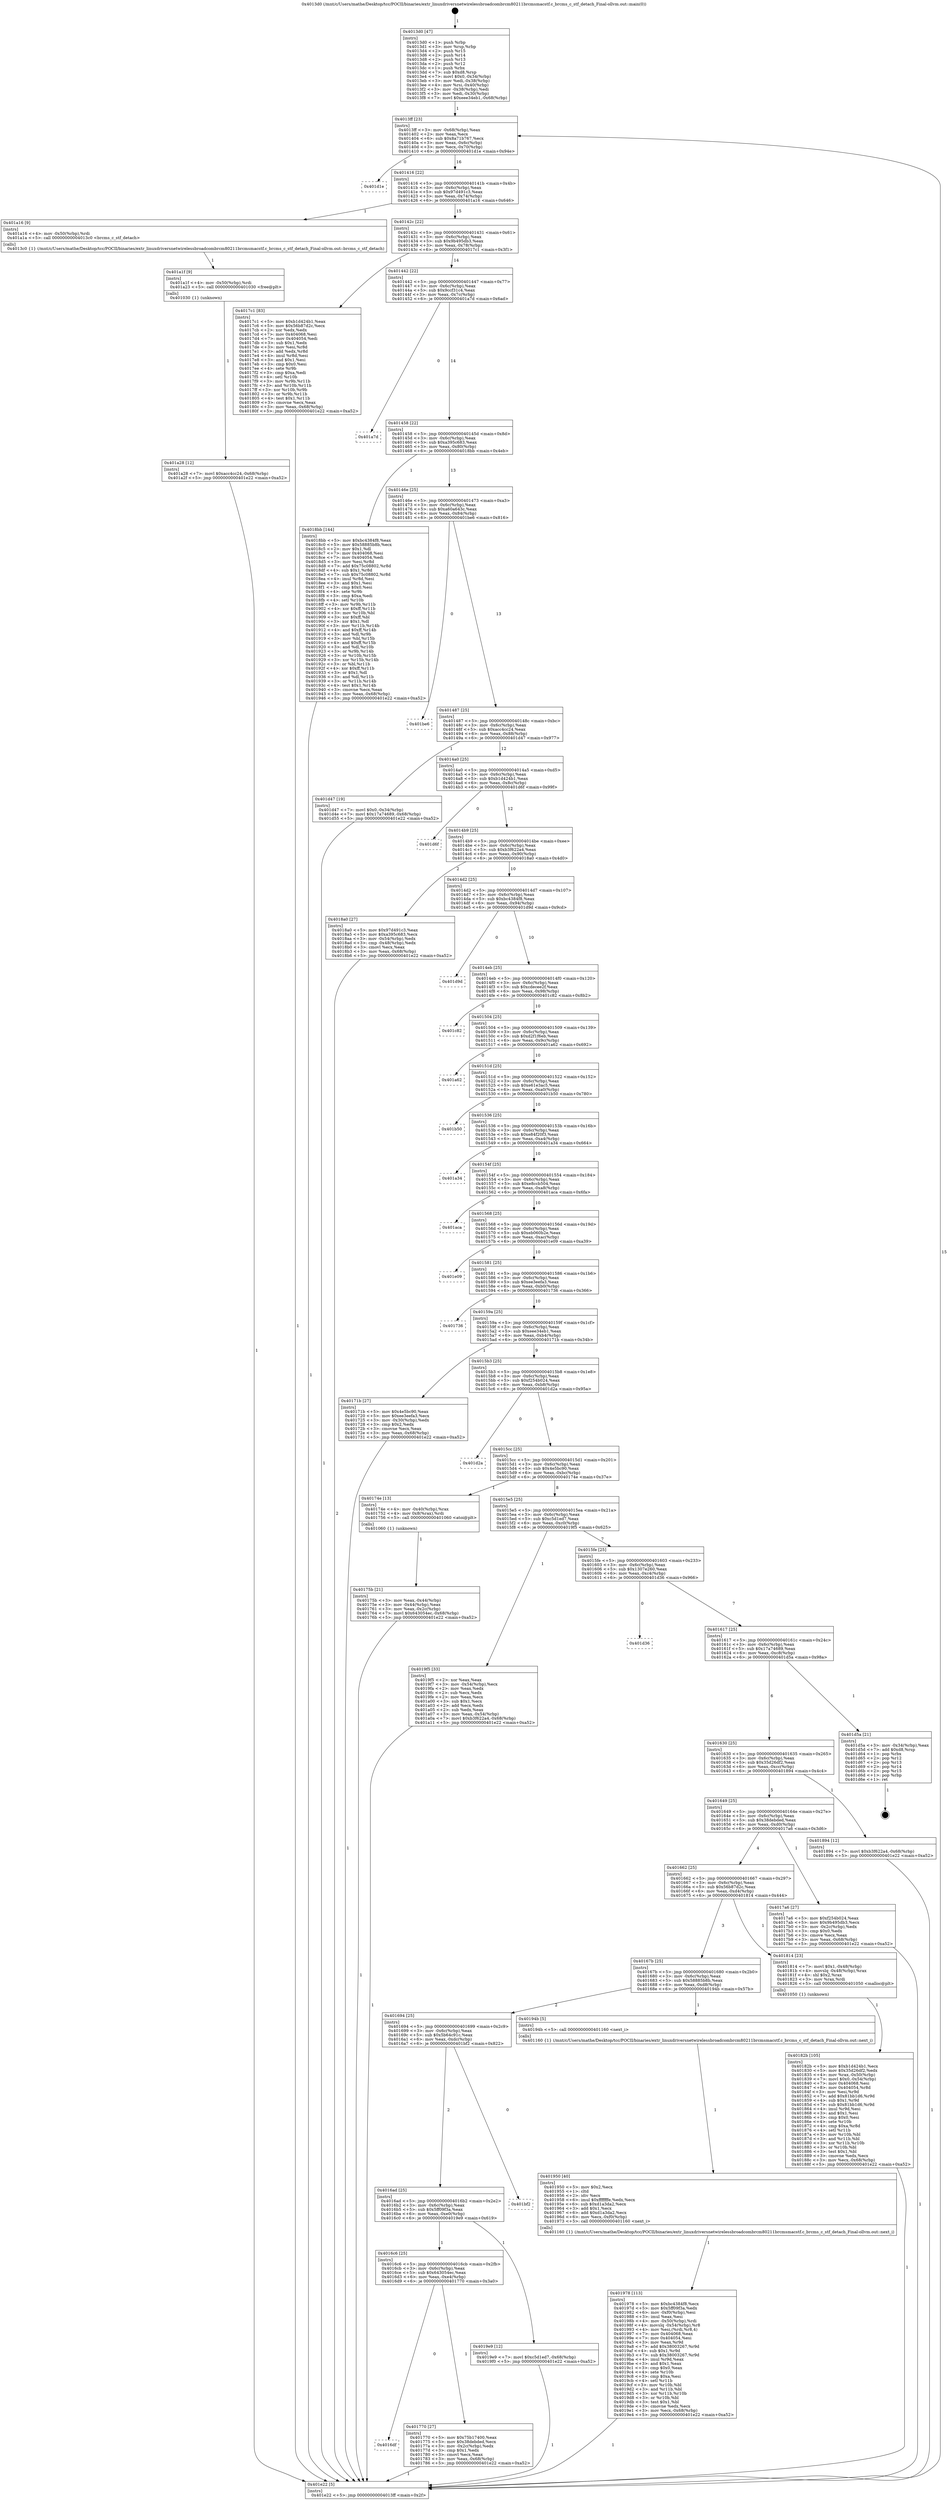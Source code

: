 digraph "0x4013d0" {
  label = "0x4013d0 (/mnt/c/Users/mathe/Desktop/tcc/POCII/binaries/extr_linuxdriversnetwirelessbroadcombrcm80211brcmsmacstf.c_brcms_c_stf_detach_Final-ollvm.out::main(0))"
  labelloc = "t"
  node[shape=record]

  Entry [label="",width=0.3,height=0.3,shape=circle,fillcolor=black,style=filled]
  "0x4013ff" [label="{
     0x4013ff [23]\l
     | [instrs]\l
     &nbsp;&nbsp;0x4013ff \<+3\>: mov -0x68(%rbp),%eax\l
     &nbsp;&nbsp;0x401402 \<+2\>: mov %eax,%ecx\l
     &nbsp;&nbsp;0x401404 \<+6\>: sub $0x8a71b767,%ecx\l
     &nbsp;&nbsp;0x40140a \<+3\>: mov %eax,-0x6c(%rbp)\l
     &nbsp;&nbsp;0x40140d \<+3\>: mov %ecx,-0x70(%rbp)\l
     &nbsp;&nbsp;0x401410 \<+6\>: je 0000000000401d1e \<main+0x94e\>\l
  }"]
  "0x401d1e" [label="{
     0x401d1e\l
  }", style=dashed]
  "0x401416" [label="{
     0x401416 [22]\l
     | [instrs]\l
     &nbsp;&nbsp;0x401416 \<+5\>: jmp 000000000040141b \<main+0x4b\>\l
     &nbsp;&nbsp;0x40141b \<+3\>: mov -0x6c(%rbp),%eax\l
     &nbsp;&nbsp;0x40141e \<+5\>: sub $0x97d491c3,%eax\l
     &nbsp;&nbsp;0x401423 \<+3\>: mov %eax,-0x74(%rbp)\l
     &nbsp;&nbsp;0x401426 \<+6\>: je 0000000000401a16 \<main+0x646\>\l
  }"]
  Exit [label="",width=0.3,height=0.3,shape=circle,fillcolor=black,style=filled,peripheries=2]
  "0x401a16" [label="{
     0x401a16 [9]\l
     | [instrs]\l
     &nbsp;&nbsp;0x401a16 \<+4\>: mov -0x50(%rbp),%rdi\l
     &nbsp;&nbsp;0x401a1a \<+5\>: call 00000000004013c0 \<brcms_c_stf_detach\>\l
     | [calls]\l
     &nbsp;&nbsp;0x4013c0 \{1\} (/mnt/c/Users/mathe/Desktop/tcc/POCII/binaries/extr_linuxdriversnetwirelessbroadcombrcm80211brcmsmacstf.c_brcms_c_stf_detach_Final-ollvm.out::brcms_c_stf_detach)\l
  }"]
  "0x40142c" [label="{
     0x40142c [22]\l
     | [instrs]\l
     &nbsp;&nbsp;0x40142c \<+5\>: jmp 0000000000401431 \<main+0x61\>\l
     &nbsp;&nbsp;0x401431 \<+3\>: mov -0x6c(%rbp),%eax\l
     &nbsp;&nbsp;0x401434 \<+5\>: sub $0x9b495db3,%eax\l
     &nbsp;&nbsp;0x401439 \<+3\>: mov %eax,-0x78(%rbp)\l
     &nbsp;&nbsp;0x40143c \<+6\>: je 00000000004017c1 \<main+0x3f1\>\l
  }"]
  "0x401a28" [label="{
     0x401a28 [12]\l
     | [instrs]\l
     &nbsp;&nbsp;0x401a28 \<+7\>: movl $0xacc4cc24,-0x68(%rbp)\l
     &nbsp;&nbsp;0x401a2f \<+5\>: jmp 0000000000401e22 \<main+0xa52\>\l
  }"]
  "0x4017c1" [label="{
     0x4017c1 [83]\l
     | [instrs]\l
     &nbsp;&nbsp;0x4017c1 \<+5\>: mov $0xb1d424b1,%eax\l
     &nbsp;&nbsp;0x4017c6 \<+5\>: mov $0x56b87d2c,%ecx\l
     &nbsp;&nbsp;0x4017cb \<+2\>: xor %edx,%edx\l
     &nbsp;&nbsp;0x4017cd \<+7\>: mov 0x404068,%esi\l
     &nbsp;&nbsp;0x4017d4 \<+7\>: mov 0x404054,%edi\l
     &nbsp;&nbsp;0x4017db \<+3\>: sub $0x1,%edx\l
     &nbsp;&nbsp;0x4017de \<+3\>: mov %esi,%r8d\l
     &nbsp;&nbsp;0x4017e1 \<+3\>: add %edx,%r8d\l
     &nbsp;&nbsp;0x4017e4 \<+4\>: imul %r8d,%esi\l
     &nbsp;&nbsp;0x4017e8 \<+3\>: and $0x1,%esi\l
     &nbsp;&nbsp;0x4017eb \<+3\>: cmp $0x0,%esi\l
     &nbsp;&nbsp;0x4017ee \<+4\>: sete %r9b\l
     &nbsp;&nbsp;0x4017f2 \<+3\>: cmp $0xa,%edi\l
     &nbsp;&nbsp;0x4017f5 \<+4\>: setl %r10b\l
     &nbsp;&nbsp;0x4017f9 \<+3\>: mov %r9b,%r11b\l
     &nbsp;&nbsp;0x4017fc \<+3\>: and %r10b,%r11b\l
     &nbsp;&nbsp;0x4017ff \<+3\>: xor %r10b,%r9b\l
     &nbsp;&nbsp;0x401802 \<+3\>: or %r9b,%r11b\l
     &nbsp;&nbsp;0x401805 \<+4\>: test $0x1,%r11b\l
     &nbsp;&nbsp;0x401809 \<+3\>: cmovne %ecx,%eax\l
     &nbsp;&nbsp;0x40180c \<+3\>: mov %eax,-0x68(%rbp)\l
     &nbsp;&nbsp;0x40180f \<+5\>: jmp 0000000000401e22 \<main+0xa52\>\l
  }"]
  "0x401442" [label="{
     0x401442 [22]\l
     | [instrs]\l
     &nbsp;&nbsp;0x401442 \<+5\>: jmp 0000000000401447 \<main+0x77\>\l
     &nbsp;&nbsp;0x401447 \<+3\>: mov -0x6c(%rbp),%eax\l
     &nbsp;&nbsp;0x40144a \<+5\>: sub $0x9ccf31c4,%eax\l
     &nbsp;&nbsp;0x40144f \<+3\>: mov %eax,-0x7c(%rbp)\l
     &nbsp;&nbsp;0x401452 \<+6\>: je 0000000000401a7d \<main+0x6ad\>\l
  }"]
  "0x401a1f" [label="{
     0x401a1f [9]\l
     | [instrs]\l
     &nbsp;&nbsp;0x401a1f \<+4\>: mov -0x50(%rbp),%rdi\l
     &nbsp;&nbsp;0x401a23 \<+5\>: call 0000000000401030 \<free@plt\>\l
     | [calls]\l
     &nbsp;&nbsp;0x401030 \{1\} (unknown)\l
  }"]
  "0x401a7d" [label="{
     0x401a7d\l
  }", style=dashed]
  "0x401458" [label="{
     0x401458 [22]\l
     | [instrs]\l
     &nbsp;&nbsp;0x401458 \<+5\>: jmp 000000000040145d \<main+0x8d\>\l
     &nbsp;&nbsp;0x40145d \<+3\>: mov -0x6c(%rbp),%eax\l
     &nbsp;&nbsp;0x401460 \<+5\>: sub $0xa395c683,%eax\l
     &nbsp;&nbsp;0x401465 \<+3\>: mov %eax,-0x80(%rbp)\l
     &nbsp;&nbsp;0x401468 \<+6\>: je 00000000004018bb \<main+0x4eb\>\l
  }"]
  "0x401978" [label="{
     0x401978 [113]\l
     | [instrs]\l
     &nbsp;&nbsp;0x401978 \<+5\>: mov $0xbc4384f8,%ecx\l
     &nbsp;&nbsp;0x40197d \<+5\>: mov $0x5ff09f3a,%edx\l
     &nbsp;&nbsp;0x401982 \<+6\>: mov -0xf0(%rbp),%esi\l
     &nbsp;&nbsp;0x401988 \<+3\>: imul %eax,%esi\l
     &nbsp;&nbsp;0x40198b \<+4\>: mov -0x50(%rbp),%rdi\l
     &nbsp;&nbsp;0x40198f \<+4\>: movslq -0x54(%rbp),%r8\l
     &nbsp;&nbsp;0x401993 \<+4\>: mov %esi,(%rdi,%r8,4)\l
     &nbsp;&nbsp;0x401997 \<+7\>: mov 0x404068,%eax\l
     &nbsp;&nbsp;0x40199e \<+7\>: mov 0x404054,%esi\l
     &nbsp;&nbsp;0x4019a5 \<+3\>: mov %eax,%r9d\l
     &nbsp;&nbsp;0x4019a8 \<+7\>: add $0x38003267,%r9d\l
     &nbsp;&nbsp;0x4019af \<+4\>: sub $0x1,%r9d\l
     &nbsp;&nbsp;0x4019b3 \<+7\>: sub $0x38003267,%r9d\l
     &nbsp;&nbsp;0x4019ba \<+4\>: imul %r9d,%eax\l
     &nbsp;&nbsp;0x4019be \<+3\>: and $0x1,%eax\l
     &nbsp;&nbsp;0x4019c1 \<+3\>: cmp $0x0,%eax\l
     &nbsp;&nbsp;0x4019c4 \<+4\>: sete %r10b\l
     &nbsp;&nbsp;0x4019c8 \<+3\>: cmp $0xa,%esi\l
     &nbsp;&nbsp;0x4019cb \<+4\>: setl %r11b\l
     &nbsp;&nbsp;0x4019cf \<+3\>: mov %r10b,%bl\l
     &nbsp;&nbsp;0x4019d2 \<+3\>: and %r11b,%bl\l
     &nbsp;&nbsp;0x4019d5 \<+3\>: xor %r11b,%r10b\l
     &nbsp;&nbsp;0x4019d8 \<+3\>: or %r10b,%bl\l
     &nbsp;&nbsp;0x4019db \<+3\>: test $0x1,%bl\l
     &nbsp;&nbsp;0x4019de \<+3\>: cmovne %edx,%ecx\l
     &nbsp;&nbsp;0x4019e1 \<+3\>: mov %ecx,-0x68(%rbp)\l
     &nbsp;&nbsp;0x4019e4 \<+5\>: jmp 0000000000401e22 \<main+0xa52\>\l
  }"]
  "0x4018bb" [label="{
     0x4018bb [144]\l
     | [instrs]\l
     &nbsp;&nbsp;0x4018bb \<+5\>: mov $0xbc4384f8,%eax\l
     &nbsp;&nbsp;0x4018c0 \<+5\>: mov $0x58885b8b,%ecx\l
     &nbsp;&nbsp;0x4018c5 \<+2\>: mov $0x1,%dl\l
     &nbsp;&nbsp;0x4018c7 \<+7\>: mov 0x404068,%esi\l
     &nbsp;&nbsp;0x4018ce \<+7\>: mov 0x404054,%edi\l
     &nbsp;&nbsp;0x4018d5 \<+3\>: mov %esi,%r8d\l
     &nbsp;&nbsp;0x4018d8 \<+7\>: add $0x75c08802,%r8d\l
     &nbsp;&nbsp;0x4018df \<+4\>: sub $0x1,%r8d\l
     &nbsp;&nbsp;0x4018e3 \<+7\>: sub $0x75c08802,%r8d\l
     &nbsp;&nbsp;0x4018ea \<+4\>: imul %r8d,%esi\l
     &nbsp;&nbsp;0x4018ee \<+3\>: and $0x1,%esi\l
     &nbsp;&nbsp;0x4018f1 \<+3\>: cmp $0x0,%esi\l
     &nbsp;&nbsp;0x4018f4 \<+4\>: sete %r9b\l
     &nbsp;&nbsp;0x4018f8 \<+3\>: cmp $0xa,%edi\l
     &nbsp;&nbsp;0x4018fb \<+4\>: setl %r10b\l
     &nbsp;&nbsp;0x4018ff \<+3\>: mov %r9b,%r11b\l
     &nbsp;&nbsp;0x401902 \<+4\>: xor $0xff,%r11b\l
     &nbsp;&nbsp;0x401906 \<+3\>: mov %r10b,%bl\l
     &nbsp;&nbsp;0x401909 \<+3\>: xor $0xff,%bl\l
     &nbsp;&nbsp;0x40190c \<+3\>: xor $0x1,%dl\l
     &nbsp;&nbsp;0x40190f \<+3\>: mov %r11b,%r14b\l
     &nbsp;&nbsp;0x401912 \<+4\>: and $0xff,%r14b\l
     &nbsp;&nbsp;0x401916 \<+3\>: and %dl,%r9b\l
     &nbsp;&nbsp;0x401919 \<+3\>: mov %bl,%r15b\l
     &nbsp;&nbsp;0x40191c \<+4\>: and $0xff,%r15b\l
     &nbsp;&nbsp;0x401920 \<+3\>: and %dl,%r10b\l
     &nbsp;&nbsp;0x401923 \<+3\>: or %r9b,%r14b\l
     &nbsp;&nbsp;0x401926 \<+3\>: or %r10b,%r15b\l
     &nbsp;&nbsp;0x401929 \<+3\>: xor %r15b,%r14b\l
     &nbsp;&nbsp;0x40192c \<+3\>: or %bl,%r11b\l
     &nbsp;&nbsp;0x40192f \<+4\>: xor $0xff,%r11b\l
     &nbsp;&nbsp;0x401933 \<+3\>: or $0x1,%dl\l
     &nbsp;&nbsp;0x401936 \<+3\>: and %dl,%r11b\l
     &nbsp;&nbsp;0x401939 \<+3\>: or %r11b,%r14b\l
     &nbsp;&nbsp;0x40193c \<+4\>: test $0x1,%r14b\l
     &nbsp;&nbsp;0x401940 \<+3\>: cmovne %ecx,%eax\l
     &nbsp;&nbsp;0x401943 \<+3\>: mov %eax,-0x68(%rbp)\l
     &nbsp;&nbsp;0x401946 \<+5\>: jmp 0000000000401e22 \<main+0xa52\>\l
  }"]
  "0x40146e" [label="{
     0x40146e [25]\l
     | [instrs]\l
     &nbsp;&nbsp;0x40146e \<+5\>: jmp 0000000000401473 \<main+0xa3\>\l
     &nbsp;&nbsp;0x401473 \<+3\>: mov -0x6c(%rbp),%eax\l
     &nbsp;&nbsp;0x401476 \<+5\>: sub $0xa60a643c,%eax\l
     &nbsp;&nbsp;0x40147b \<+6\>: mov %eax,-0x84(%rbp)\l
     &nbsp;&nbsp;0x401481 \<+6\>: je 0000000000401be6 \<main+0x816\>\l
  }"]
  "0x401950" [label="{
     0x401950 [40]\l
     | [instrs]\l
     &nbsp;&nbsp;0x401950 \<+5\>: mov $0x2,%ecx\l
     &nbsp;&nbsp;0x401955 \<+1\>: cltd\l
     &nbsp;&nbsp;0x401956 \<+2\>: idiv %ecx\l
     &nbsp;&nbsp;0x401958 \<+6\>: imul $0xfffffffe,%edx,%ecx\l
     &nbsp;&nbsp;0x40195e \<+6\>: sub $0xd1a3da2,%ecx\l
     &nbsp;&nbsp;0x401964 \<+3\>: add $0x1,%ecx\l
     &nbsp;&nbsp;0x401967 \<+6\>: add $0xd1a3da2,%ecx\l
     &nbsp;&nbsp;0x40196d \<+6\>: mov %ecx,-0xf0(%rbp)\l
     &nbsp;&nbsp;0x401973 \<+5\>: call 0000000000401160 \<next_i\>\l
     | [calls]\l
     &nbsp;&nbsp;0x401160 \{1\} (/mnt/c/Users/mathe/Desktop/tcc/POCII/binaries/extr_linuxdriversnetwirelessbroadcombrcm80211brcmsmacstf.c_brcms_c_stf_detach_Final-ollvm.out::next_i)\l
  }"]
  "0x401be6" [label="{
     0x401be6\l
  }", style=dashed]
  "0x401487" [label="{
     0x401487 [25]\l
     | [instrs]\l
     &nbsp;&nbsp;0x401487 \<+5\>: jmp 000000000040148c \<main+0xbc\>\l
     &nbsp;&nbsp;0x40148c \<+3\>: mov -0x6c(%rbp),%eax\l
     &nbsp;&nbsp;0x40148f \<+5\>: sub $0xacc4cc24,%eax\l
     &nbsp;&nbsp;0x401494 \<+6\>: mov %eax,-0x88(%rbp)\l
     &nbsp;&nbsp;0x40149a \<+6\>: je 0000000000401d47 \<main+0x977\>\l
  }"]
  "0x40182b" [label="{
     0x40182b [105]\l
     | [instrs]\l
     &nbsp;&nbsp;0x40182b \<+5\>: mov $0xb1d424b1,%ecx\l
     &nbsp;&nbsp;0x401830 \<+5\>: mov $0x35d26df2,%edx\l
     &nbsp;&nbsp;0x401835 \<+4\>: mov %rax,-0x50(%rbp)\l
     &nbsp;&nbsp;0x401839 \<+7\>: movl $0x0,-0x54(%rbp)\l
     &nbsp;&nbsp;0x401840 \<+7\>: mov 0x404068,%esi\l
     &nbsp;&nbsp;0x401847 \<+8\>: mov 0x404054,%r8d\l
     &nbsp;&nbsp;0x40184f \<+3\>: mov %esi,%r9d\l
     &nbsp;&nbsp;0x401852 \<+7\>: add $0x81bb1d6,%r9d\l
     &nbsp;&nbsp;0x401859 \<+4\>: sub $0x1,%r9d\l
     &nbsp;&nbsp;0x40185d \<+7\>: sub $0x81bb1d6,%r9d\l
     &nbsp;&nbsp;0x401864 \<+4\>: imul %r9d,%esi\l
     &nbsp;&nbsp;0x401868 \<+3\>: and $0x1,%esi\l
     &nbsp;&nbsp;0x40186b \<+3\>: cmp $0x0,%esi\l
     &nbsp;&nbsp;0x40186e \<+4\>: sete %r10b\l
     &nbsp;&nbsp;0x401872 \<+4\>: cmp $0xa,%r8d\l
     &nbsp;&nbsp;0x401876 \<+4\>: setl %r11b\l
     &nbsp;&nbsp;0x40187a \<+3\>: mov %r10b,%bl\l
     &nbsp;&nbsp;0x40187d \<+3\>: and %r11b,%bl\l
     &nbsp;&nbsp;0x401880 \<+3\>: xor %r11b,%r10b\l
     &nbsp;&nbsp;0x401883 \<+3\>: or %r10b,%bl\l
     &nbsp;&nbsp;0x401886 \<+3\>: test $0x1,%bl\l
     &nbsp;&nbsp;0x401889 \<+3\>: cmovne %edx,%ecx\l
     &nbsp;&nbsp;0x40188c \<+3\>: mov %ecx,-0x68(%rbp)\l
     &nbsp;&nbsp;0x40188f \<+5\>: jmp 0000000000401e22 \<main+0xa52\>\l
  }"]
  "0x401d47" [label="{
     0x401d47 [19]\l
     | [instrs]\l
     &nbsp;&nbsp;0x401d47 \<+7\>: movl $0x0,-0x34(%rbp)\l
     &nbsp;&nbsp;0x401d4e \<+7\>: movl $0x17a74689,-0x68(%rbp)\l
     &nbsp;&nbsp;0x401d55 \<+5\>: jmp 0000000000401e22 \<main+0xa52\>\l
  }"]
  "0x4014a0" [label="{
     0x4014a0 [25]\l
     | [instrs]\l
     &nbsp;&nbsp;0x4014a0 \<+5\>: jmp 00000000004014a5 \<main+0xd5\>\l
     &nbsp;&nbsp;0x4014a5 \<+3\>: mov -0x6c(%rbp),%eax\l
     &nbsp;&nbsp;0x4014a8 \<+5\>: sub $0xb1d424b1,%eax\l
     &nbsp;&nbsp;0x4014ad \<+6\>: mov %eax,-0x8c(%rbp)\l
     &nbsp;&nbsp;0x4014b3 \<+6\>: je 0000000000401d6f \<main+0x99f\>\l
  }"]
  "0x4016df" [label="{
     0x4016df\l
  }", style=dashed]
  "0x401d6f" [label="{
     0x401d6f\l
  }", style=dashed]
  "0x4014b9" [label="{
     0x4014b9 [25]\l
     | [instrs]\l
     &nbsp;&nbsp;0x4014b9 \<+5\>: jmp 00000000004014be \<main+0xee\>\l
     &nbsp;&nbsp;0x4014be \<+3\>: mov -0x6c(%rbp),%eax\l
     &nbsp;&nbsp;0x4014c1 \<+5\>: sub $0xb3f622a4,%eax\l
     &nbsp;&nbsp;0x4014c6 \<+6\>: mov %eax,-0x90(%rbp)\l
     &nbsp;&nbsp;0x4014cc \<+6\>: je 00000000004018a0 \<main+0x4d0\>\l
  }"]
  "0x401770" [label="{
     0x401770 [27]\l
     | [instrs]\l
     &nbsp;&nbsp;0x401770 \<+5\>: mov $0x75b17400,%eax\l
     &nbsp;&nbsp;0x401775 \<+5\>: mov $0x38debded,%ecx\l
     &nbsp;&nbsp;0x40177a \<+3\>: mov -0x2c(%rbp),%edx\l
     &nbsp;&nbsp;0x40177d \<+3\>: cmp $0x1,%edx\l
     &nbsp;&nbsp;0x401780 \<+3\>: cmovl %ecx,%eax\l
     &nbsp;&nbsp;0x401783 \<+3\>: mov %eax,-0x68(%rbp)\l
     &nbsp;&nbsp;0x401786 \<+5\>: jmp 0000000000401e22 \<main+0xa52\>\l
  }"]
  "0x4018a0" [label="{
     0x4018a0 [27]\l
     | [instrs]\l
     &nbsp;&nbsp;0x4018a0 \<+5\>: mov $0x97d491c3,%eax\l
     &nbsp;&nbsp;0x4018a5 \<+5\>: mov $0xa395c683,%ecx\l
     &nbsp;&nbsp;0x4018aa \<+3\>: mov -0x54(%rbp),%edx\l
     &nbsp;&nbsp;0x4018ad \<+3\>: cmp -0x48(%rbp),%edx\l
     &nbsp;&nbsp;0x4018b0 \<+3\>: cmovl %ecx,%eax\l
     &nbsp;&nbsp;0x4018b3 \<+3\>: mov %eax,-0x68(%rbp)\l
     &nbsp;&nbsp;0x4018b6 \<+5\>: jmp 0000000000401e22 \<main+0xa52\>\l
  }"]
  "0x4014d2" [label="{
     0x4014d2 [25]\l
     | [instrs]\l
     &nbsp;&nbsp;0x4014d2 \<+5\>: jmp 00000000004014d7 \<main+0x107\>\l
     &nbsp;&nbsp;0x4014d7 \<+3\>: mov -0x6c(%rbp),%eax\l
     &nbsp;&nbsp;0x4014da \<+5\>: sub $0xbc4384f8,%eax\l
     &nbsp;&nbsp;0x4014df \<+6\>: mov %eax,-0x94(%rbp)\l
     &nbsp;&nbsp;0x4014e5 \<+6\>: je 0000000000401d9d \<main+0x9cd\>\l
  }"]
  "0x4016c6" [label="{
     0x4016c6 [25]\l
     | [instrs]\l
     &nbsp;&nbsp;0x4016c6 \<+5\>: jmp 00000000004016cb \<main+0x2fb\>\l
     &nbsp;&nbsp;0x4016cb \<+3\>: mov -0x6c(%rbp),%eax\l
     &nbsp;&nbsp;0x4016ce \<+5\>: sub $0x643054ec,%eax\l
     &nbsp;&nbsp;0x4016d3 \<+6\>: mov %eax,-0xe4(%rbp)\l
     &nbsp;&nbsp;0x4016d9 \<+6\>: je 0000000000401770 \<main+0x3a0\>\l
  }"]
  "0x401d9d" [label="{
     0x401d9d\l
  }", style=dashed]
  "0x4014eb" [label="{
     0x4014eb [25]\l
     | [instrs]\l
     &nbsp;&nbsp;0x4014eb \<+5\>: jmp 00000000004014f0 \<main+0x120\>\l
     &nbsp;&nbsp;0x4014f0 \<+3\>: mov -0x6c(%rbp),%eax\l
     &nbsp;&nbsp;0x4014f3 \<+5\>: sub $0xcdecee2f,%eax\l
     &nbsp;&nbsp;0x4014f8 \<+6\>: mov %eax,-0x98(%rbp)\l
     &nbsp;&nbsp;0x4014fe \<+6\>: je 0000000000401c82 \<main+0x8b2\>\l
  }"]
  "0x4019e9" [label="{
     0x4019e9 [12]\l
     | [instrs]\l
     &nbsp;&nbsp;0x4019e9 \<+7\>: movl $0xc5d1ed7,-0x68(%rbp)\l
     &nbsp;&nbsp;0x4019f0 \<+5\>: jmp 0000000000401e22 \<main+0xa52\>\l
  }"]
  "0x401c82" [label="{
     0x401c82\l
  }", style=dashed]
  "0x401504" [label="{
     0x401504 [25]\l
     | [instrs]\l
     &nbsp;&nbsp;0x401504 \<+5\>: jmp 0000000000401509 \<main+0x139\>\l
     &nbsp;&nbsp;0x401509 \<+3\>: mov -0x6c(%rbp),%eax\l
     &nbsp;&nbsp;0x40150c \<+5\>: sub $0xd2f1f6eb,%eax\l
     &nbsp;&nbsp;0x401511 \<+6\>: mov %eax,-0x9c(%rbp)\l
     &nbsp;&nbsp;0x401517 \<+6\>: je 0000000000401a62 \<main+0x692\>\l
  }"]
  "0x4016ad" [label="{
     0x4016ad [25]\l
     | [instrs]\l
     &nbsp;&nbsp;0x4016ad \<+5\>: jmp 00000000004016b2 \<main+0x2e2\>\l
     &nbsp;&nbsp;0x4016b2 \<+3\>: mov -0x6c(%rbp),%eax\l
     &nbsp;&nbsp;0x4016b5 \<+5\>: sub $0x5ff09f3a,%eax\l
     &nbsp;&nbsp;0x4016ba \<+6\>: mov %eax,-0xe0(%rbp)\l
     &nbsp;&nbsp;0x4016c0 \<+6\>: je 00000000004019e9 \<main+0x619\>\l
  }"]
  "0x401a62" [label="{
     0x401a62\l
  }", style=dashed]
  "0x40151d" [label="{
     0x40151d [25]\l
     | [instrs]\l
     &nbsp;&nbsp;0x40151d \<+5\>: jmp 0000000000401522 \<main+0x152\>\l
     &nbsp;&nbsp;0x401522 \<+3\>: mov -0x6c(%rbp),%eax\l
     &nbsp;&nbsp;0x401525 \<+5\>: sub $0xe61e3ac5,%eax\l
     &nbsp;&nbsp;0x40152a \<+6\>: mov %eax,-0xa0(%rbp)\l
     &nbsp;&nbsp;0x401530 \<+6\>: je 0000000000401b50 \<main+0x780\>\l
  }"]
  "0x401bf2" [label="{
     0x401bf2\l
  }", style=dashed]
  "0x401b50" [label="{
     0x401b50\l
  }", style=dashed]
  "0x401536" [label="{
     0x401536 [25]\l
     | [instrs]\l
     &nbsp;&nbsp;0x401536 \<+5\>: jmp 000000000040153b \<main+0x16b\>\l
     &nbsp;&nbsp;0x40153b \<+3\>: mov -0x6c(%rbp),%eax\l
     &nbsp;&nbsp;0x40153e \<+5\>: sub $0xe84f20f3,%eax\l
     &nbsp;&nbsp;0x401543 \<+6\>: mov %eax,-0xa4(%rbp)\l
     &nbsp;&nbsp;0x401549 \<+6\>: je 0000000000401a34 \<main+0x664\>\l
  }"]
  "0x401694" [label="{
     0x401694 [25]\l
     | [instrs]\l
     &nbsp;&nbsp;0x401694 \<+5\>: jmp 0000000000401699 \<main+0x2c9\>\l
     &nbsp;&nbsp;0x401699 \<+3\>: mov -0x6c(%rbp),%eax\l
     &nbsp;&nbsp;0x40169c \<+5\>: sub $0x5b64c91c,%eax\l
     &nbsp;&nbsp;0x4016a1 \<+6\>: mov %eax,-0xdc(%rbp)\l
     &nbsp;&nbsp;0x4016a7 \<+6\>: je 0000000000401bf2 \<main+0x822\>\l
  }"]
  "0x401a34" [label="{
     0x401a34\l
  }", style=dashed]
  "0x40154f" [label="{
     0x40154f [25]\l
     | [instrs]\l
     &nbsp;&nbsp;0x40154f \<+5\>: jmp 0000000000401554 \<main+0x184\>\l
     &nbsp;&nbsp;0x401554 \<+3\>: mov -0x6c(%rbp),%eax\l
     &nbsp;&nbsp;0x401557 \<+5\>: sub $0xe8ccb504,%eax\l
     &nbsp;&nbsp;0x40155c \<+6\>: mov %eax,-0xa8(%rbp)\l
     &nbsp;&nbsp;0x401562 \<+6\>: je 0000000000401aca \<main+0x6fa\>\l
  }"]
  "0x40194b" [label="{
     0x40194b [5]\l
     | [instrs]\l
     &nbsp;&nbsp;0x40194b \<+5\>: call 0000000000401160 \<next_i\>\l
     | [calls]\l
     &nbsp;&nbsp;0x401160 \{1\} (/mnt/c/Users/mathe/Desktop/tcc/POCII/binaries/extr_linuxdriversnetwirelessbroadcombrcm80211brcmsmacstf.c_brcms_c_stf_detach_Final-ollvm.out::next_i)\l
  }"]
  "0x401aca" [label="{
     0x401aca\l
  }", style=dashed]
  "0x401568" [label="{
     0x401568 [25]\l
     | [instrs]\l
     &nbsp;&nbsp;0x401568 \<+5\>: jmp 000000000040156d \<main+0x19d\>\l
     &nbsp;&nbsp;0x40156d \<+3\>: mov -0x6c(%rbp),%eax\l
     &nbsp;&nbsp;0x401570 \<+5\>: sub $0xeb060b2e,%eax\l
     &nbsp;&nbsp;0x401575 \<+6\>: mov %eax,-0xac(%rbp)\l
     &nbsp;&nbsp;0x40157b \<+6\>: je 0000000000401e09 \<main+0xa39\>\l
  }"]
  "0x40167b" [label="{
     0x40167b [25]\l
     | [instrs]\l
     &nbsp;&nbsp;0x40167b \<+5\>: jmp 0000000000401680 \<main+0x2b0\>\l
     &nbsp;&nbsp;0x401680 \<+3\>: mov -0x6c(%rbp),%eax\l
     &nbsp;&nbsp;0x401683 \<+5\>: sub $0x58885b8b,%eax\l
     &nbsp;&nbsp;0x401688 \<+6\>: mov %eax,-0xd8(%rbp)\l
     &nbsp;&nbsp;0x40168e \<+6\>: je 000000000040194b \<main+0x57b\>\l
  }"]
  "0x401e09" [label="{
     0x401e09\l
  }", style=dashed]
  "0x401581" [label="{
     0x401581 [25]\l
     | [instrs]\l
     &nbsp;&nbsp;0x401581 \<+5\>: jmp 0000000000401586 \<main+0x1b6\>\l
     &nbsp;&nbsp;0x401586 \<+3\>: mov -0x6c(%rbp),%eax\l
     &nbsp;&nbsp;0x401589 \<+5\>: sub $0xee3eefa3,%eax\l
     &nbsp;&nbsp;0x40158e \<+6\>: mov %eax,-0xb0(%rbp)\l
     &nbsp;&nbsp;0x401594 \<+6\>: je 0000000000401736 \<main+0x366\>\l
  }"]
  "0x401814" [label="{
     0x401814 [23]\l
     | [instrs]\l
     &nbsp;&nbsp;0x401814 \<+7\>: movl $0x1,-0x48(%rbp)\l
     &nbsp;&nbsp;0x40181b \<+4\>: movslq -0x48(%rbp),%rax\l
     &nbsp;&nbsp;0x40181f \<+4\>: shl $0x2,%rax\l
     &nbsp;&nbsp;0x401823 \<+3\>: mov %rax,%rdi\l
     &nbsp;&nbsp;0x401826 \<+5\>: call 0000000000401050 \<malloc@plt\>\l
     | [calls]\l
     &nbsp;&nbsp;0x401050 \{1\} (unknown)\l
  }"]
  "0x401736" [label="{
     0x401736\l
  }", style=dashed]
  "0x40159a" [label="{
     0x40159a [25]\l
     | [instrs]\l
     &nbsp;&nbsp;0x40159a \<+5\>: jmp 000000000040159f \<main+0x1cf\>\l
     &nbsp;&nbsp;0x40159f \<+3\>: mov -0x6c(%rbp),%eax\l
     &nbsp;&nbsp;0x4015a2 \<+5\>: sub $0xeee34eb1,%eax\l
     &nbsp;&nbsp;0x4015a7 \<+6\>: mov %eax,-0xb4(%rbp)\l
     &nbsp;&nbsp;0x4015ad \<+6\>: je 000000000040171b \<main+0x34b\>\l
  }"]
  "0x401662" [label="{
     0x401662 [25]\l
     | [instrs]\l
     &nbsp;&nbsp;0x401662 \<+5\>: jmp 0000000000401667 \<main+0x297\>\l
     &nbsp;&nbsp;0x401667 \<+3\>: mov -0x6c(%rbp),%eax\l
     &nbsp;&nbsp;0x40166a \<+5\>: sub $0x56b87d2c,%eax\l
     &nbsp;&nbsp;0x40166f \<+6\>: mov %eax,-0xd4(%rbp)\l
     &nbsp;&nbsp;0x401675 \<+6\>: je 0000000000401814 \<main+0x444\>\l
  }"]
  "0x40171b" [label="{
     0x40171b [27]\l
     | [instrs]\l
     &nbsp;&nbsp;0x40171b \<+5\>: mov $0x4e5bc90,%eax\l
     &nbsp;&nbsp;0x401720 \<+5\>: mov $0xee3eefa3,%ecx\l
     &nbsp;&nbsp;0x401725 \<+3\>: mov -0x30(%rbp),%edx\l
     &nbsp;&nbsp;0x401728 \<+3\>: cmp $0x2,%edx\l
     &nbsp;&nbsp;0x40172b \<+3\>: cmovne %ecx,%eax\l
     &nbsp;&nbsp;0x40172e \<+3\>: mov %eax,-0x68(%rbp)\l
     &nbsp;&nbsp;0x401731 \<+5\>: jmp 0000000000401e22 \<main+0xa52\>\l
  }"]
  "0x4015b3" [label="{
     0x4015b3 [25]\l
     | [instrs]\l
     &nbsp;&nbsp;0x4015b3 \<+5\>: jmp 00000000004015b8 \<main+0x1e8\>\l
     &nbsp;&nbsp;0x4015b8 \<+3\>: mov -0x6c(%rbp),%eax\l
     &nbsp;&nbsp;0x4015bb \<+5\>: sub $0xf254b024,%eax\l
     &nbsp;&nbsp;0x4015c0 \<+6\>: mov %eax,-0xb8(%rbp)\l
     &nbsp;&nbsp;0x4015c6 \<+6\>: je 0000000000401d2a \<main+0x95a\>\l
  }"]
  "0x401e22" [label="{
     0x401e22 [5]\l
     | [instrs]\l
     &nbsp;&nbsp;0x401e22 \<+5\>: jmp 00000000004013ff \<main+0x2f\>\l
  }"]
  "0x4013d0" [label="{
     0x4013d0 [47]\l
     | [instrs]\l
     &nbsp;&nbsp;0x4013d0 \<+1\>: push %rbp\l
     &nbsp;&nbsp;0x4013d1 \<+3\>: mov %rsp,%rbp\l
     &nbsp;&nbsp;0x4013d4 \<+2\>: push %r15\l
     &nbsp;&nbsp;0x4013d6 \<+2\>: push %r14\l
     &nbsp;&nbsp;0x4013d8 \<+2\>: push %r13\l
     &nbsp;&nbsp;0x4013da \<+2\>: push %r12\l
     &nbsp;&nbsp;0x4013dc \<+1\>: push %rbx\l
     &nbsp;&nbsp;0x4013dd \<+7\>: sub $0xd8,%rsp\l
     &nbsp;&nbsp;0x4013e4 \<+7\>: movl $0x0,-0x34(%rbp)\l
     &nbsp;&nbsp;0x4013eb \<+3\>: mov %edi,-0x38(%rbp)\l
     &nbsp;&nbsp;0x4013ee \<+4\>: mov %rsi,-0x40(%rbp)\l
     &nbsp;&nbsp;0x4013f2 \<+3\>: mov -0x38(%rbp),%edi\l
     &nbsp;&nbsp;0x4013f5 \<+3\>: mov %edi,-0x30(%rbp)\l
     &nbsp;&nbsp;0x4013f8 \<+7\>: movl $0xeee34eb1,-0x68(%rbp)\l
  }"]
  "0x4017a6" [label="{
     0x4017a6 [27]\l
     | [instrs]\l
     &nbsp;&nbsp;0x4017a6 \<+5\>: mov $0xf254b024,%eax\l
     &nbsp;&nbsp;0x4017ab \<+5\>: mov $0x9b495db3,%ecx\l
     &nbsp;&nbsp;0x4017b0 \<+3\>: mov -0x2c(%rbp),%edx\l
     &nbsp;&nbsp;0x4017b3 \<+3\>: cmp $0x0,%edx\l
     &nbsp;&nbsp;0x4017b6 \<+3\>: cmove %ecx,%eax\l
     &nbsp;&nbsp;0x4017b9 \<+3\>: mov %eax,-0x68(%rbp)\l
     &nbsp;&nbsp;0x4017bc \<+5\>: jmp 0000000000401e22 \<main+0xa52\>\l
  }"]
  "0x401d2a" [label="{
     0x401d2a\l
  }", style=dashed]
  "0x4015cc" [label="{
     0x4015cc [25]\l
     | [instrs]\l
     &nbsp;&nbsp;0x4015cc \<+5\>: jmp 00000000004015d1 \<main+0x201\>\l
     &nbsp;&nbsp;0x4015d1 \<+3\>: mov -0x6c(%rbp),%eax\l
     &nbsp;&nbsp;0x4015d4 \<+5\>: sub $0x4e5bc90,%eax\l
     &nbsp;&nbsp;0x4015d9 \<+6\>: mov %eax,-0xbc(%rbp)\l
     &nbsp;&nbsp;0x4015df \<+6\>: je 000000000040174e \<main+0x37e\>\l
  }"]
  "0x401649" [label="{
     0x401649 [25]\l
     | [instrs]\l
     &nbsp;&nbsp;0x401649 \<+5\>: jmp 000000000040164e \<main+0x27e\>\l
     &nbsp;&nbsp;0x40164e \<+3\>: mov -0x6c(%rbp),%eax\l
     &nbsp;&nbsp;0x401651 \<+5\>: sub $0x38debded,%eax\l
     &nbsp;&nbsp;0x401656 \<+6\>: mov %eax,-0xd0(%rbp)\l
     &nbsp;&nbsp;0x40165c \<+6\>: je 00000000004017a6 \<main+0x3d6\>\l
  }"]
  "0x40174e" [label="{
     0x40174e [13]\l
     | [instrs]\l
     &nbsp;&nbsp;0x40174e \<+4\>: mov -0x40(%rbp),%rax\l
     &nbsp;&nbsp;0x401752 \<+4\>: mov 0x8(%rax),%rdi\l
     &nbsp;&nbsp;0x401756 \<+5\>: call 0000000000401060 \<atoi@plt\>\l
     | [calls]\l
     &nbsp;&nbsp;0x401060 \{1\} (unknown)\l
  }"]
  "0x4015e5" [label="{
     0x4015e5 [25]\l
     | [instrs]\l
     &nbsp;&nbsp;0x4015e5 \<+5\>: jmp 00000000004015ea \<main+0x21a\>\l
     &nbsp;&nbsp;0x4015ea \<+3\>: mov -0x6c(%rbp),%eax\l
     &nbsp;&nbsp;0x4015ed \<+5\>: sub $0xc5d1ed7,%eax\l
     &nbsp;&nbsp;0x4015f2 \<+6\>: mov %eax,-0xc0(%rbp)\l
     &nbsp;&nbsp;0x4015f8 \<+6\>: je 00000000004019f5 \<main+0x625\>\l
  }"]
  "0x40175b" [label="{
     0x40175b [21]\l
     | [instrs]\l
     &nbsp;&nbsp;0x40175b \<+3\>: mov %eax,-0x44(%rbp)\l
     &nbsp;&nbsp;0x40175e \<+3\>: mov -0x44(%rbp),%eax\l
     &nbsp;&nbsp;0x401761 \<+3\>: mov %eax,-0x2c(%rbp)\l
     &nbsp;&nbsp;0x401764 \<+7\>: movl $0x643054ec,-0x68(%rbp)\l
     &nbsp;&nbsp;0x40176b \<+5\>: jmp 0000000000401e22 \<main+0xa52\>\l
  }"]
  "0x401894" [label="{
     0x401894 [12]\l
     | [instrs]\l
     &nbsp;&nbsp;0x401894 \<+7\>: movl $0xb3f622a4,-0x68(%rbp)\l
     &nbsp;&nbsp;0x40189b \<+5\>: jmp 0000000000401e22 \<main+0xa52\>\l
  }"]
  "0x4019f5" [label="{
     0x4019f5 [33]\l
     | [instrs]\l
     &nbsp;&nbsp;0x4019f5 \<+2\>: xor %eax,%eax\l
     &nbsp;&nbsp;0x4019f7 \<+3\>: mov -0x54(%rbp),%ecx\l
     &nbsp;&nbsp;0x4019fa \<+2\>: mov %eax,%edx\l
     &nbsp;&nbsp;0x4019fc \<+2\>: sub %ecx,%edx\l
     &nbsp;&nbsp;0x4019fe \<+2\>: mov %eax,%ecx\l
     &nbsp;&nbsp;0x401a00 \<+3\>: sub $0x1,%ecx\l
     &nbsp;&nbsp;0x401a03 \<+2\>: add %ecx,%edx\l
     &nbsp;&nbsp;0x401a05 \<+2\>: sub %edx,%eax\l
     &nbsp;&nbsp;0x401a07 \<+3\>: mov %eax,-0x54(%rbp)\l
     &nbsp;&nbsp;0x401a0a \<+7\>: movl $0xb3f622a4,-0x68(%rbp)\l
     &nbsp;&nbsp;0x401a11 \<+5\>: jmp 0000000000401e22 \<main+0xa52\>\l
  }"]
  "0x4015fe" [label="{
     0x4015fe [25]\l
     | [instrs]\l
     &nbsp;&nbsp;0x4015fe \<+5\>: jmp 0000000000401603 \<main+0x233\>\l
     &nbsp;&nbsp;0x401603 \<+3\>: mov -0x6c(%rbp),%eax\l
     &nbsp;&nbsp;0x401606 \<+5\>: sub $0x1307e260,%eax\l
     &nbsp;&nbsp;0x40160b \<+6\>: mov %eax,-0xc4(%rbp)\l
     &nbsp;&nbsp;0x401611 \<+6\>: je 0000000000401d36 \<main+0x966\>\l
  }"]
  "0x401630" [label="{
     0x401630 [25]\l
     | [instrs]\l
     &nbsp;&nbsp;0x401630 \<+5\>: jmp 0000000000401635 \<main+0x265\>\l
     &nbsp;&nbsp;0x401635 \<+3\>: mov -0x6c(%rbp),%eax\l
     &nbsp;&nbsp;0x401638 \<+5\>: sub $0x35d26df2,%eax\l
     &nbsp;&nbsp;0x40163d \<+6\>: mov %eax,-0xcc(%rbp)\l
     &nbsp;&nbsp;0x401643 \<+6\>: je 0000000000401894 \<main+0x4c4\>\l
  }"]
  "0x401d36" [label="{
     0x401d36\l
  }", style=dashed]
  "0x401617" [label="{
     0x401617 [25]\l
     | [instrs]\l
     &nbsp;&nbsp;0x401617 \<+5\>: jmp 000000000040161c \<main+0x24c\>\l
     &nbsp;&nbsp;0x40161c \<+3\>: mov -0x6c(%rbp),%eax\l
     &nbsp;&nbsp;0x40161f \<+5\>: sub $0x17a74689,%eax\l
     &nbsp;&nbsp;0x401624 \<+6\>: mov %eax,-0xc8(%rbp)\l
     &nbsp;&nbsp;0x40162a \<+6\>: je 0000000000401d5a \<main+0x98a\>\l
  }"]
  "0x401d5a" [label="{
     0x401d5a [21]\l
     | [instrs]\l
     &nbsp;&nbsp;0x401d5a \<+3\>: mov -0x34(%rbp),%eax\l
     &nbsp;&nbsp;0x401d5d \<+7\>: add $0xd8,%rsp\l
     &nbsp;&nbsp;0x401d64 \<+1\>: pop %rbx\l
     &nbsp;&nbsp;0x401d65 \<+2\>: pop %r12\l
     &nbsp;&nbsp;0x401d67 \<+2\>: pop %r13\l
     &nbsp;&nbsp;0x401d69 \<+2\>: pop %r14\l
     &nbsp;&nbsp;0x401d6b \<+2\>: pop %r15\l
     &nbsp;&nbsp;0x401d6d \<+1\>: pop %rbp\l
     &nbsp;&nbsp;0x401d6e \<+1\>: ret\l
  }"]
  Entry -> "0x4013d0" [label=" 1"]
  "0x4013ff" -> "0x401d1e" [label=" 0"]
  "0x4013ff" -> "0x401416" [label=" 16"]
  "0x401d5a" -> Exit [label=" 1"]
  "0x401416" -> "0x401a16" [label=" 1"]
  "0x401416" -> "0x40142c" [label=" 15"]
  "0x401d47" -> "0x401e22" [label=" 1"]
  "0x40142c" -> "0x4017c1" [label=" 1"]
  "0x40142c" -> "0x401442" [label=" 14"]
  "0x401a28" -> "0x401e22" [label=" 1"]
  "0x401442" -> "0x401a7d" [label=" 0"]
  "0x401442" -> "0x401458" [label=" 14"]
  "0x401a1f" -> "0x401a28" [label=" 1"]
  "0x401458" -> "0x4018bb" [label=" 1"]
  "0x401458" -> "0x40146e" [label=" 13"]
  "0x401a16" -> "0x401a1f" [label=" 1"]
  "0x40146e" -> "0x401be6" [label=" 0"]
  "0x40146e" -> "0x401487" [label=" 13"]
  "0x4019f5" -> "0x401e22" [label=" 1"]
  "0x401487" -> "0x401d47" [label=" 1"]
  "0x401487" -> "0x4014a0" [label=" 12"]
  "0x4019e9" -> "0x401e22" [label=" 1"]
  "0x4014a0" -> "0x401d6f" [label=" 0"]
  "0x4014a0" -> "0x4014b9" [label=" 12"]
  "0x401978" -> "0x401e22" [label=" 1"]
  "0x4014b9" -> "0x4018a0" [label=" 2"]
  "0x4014b9" -> "0x4014d2" [label=" 10"]
  "0x401950" -> "0x401978" [label=" 1"]
  "0x4014d2" -> "0x401d9d" [label=" 0"]
  "0x4014d2" -> "0x4014eb" [label=" 10"]
  "0x4018bb" -> "0x401e22" [label=" 1"]
  "0x4014eb" -> "0x401c82" [label=" 0"]
  "0x4014eb" -> "0x401504" [label=" 10"]
  "0x4018a0" -> "0x401e22" [label=" 2"]
  "0x401504" -> "0x401a62" [label=" 0"]
  "0x401504" -> "0x40151d" [label=" 10"]
  "0x40182b" -> "0x401e22" [label=" 1"]
  "0x40151d" -> "0x401b50" [label=" 0"]
  "0x40151d" -> "0x401536" [label=" 10"]
  "0x401814" -> "0x40182b" [label=" 1"]
  "0x401536" -> "0x401a34" [label=" 0"]
  "0x401536" -> "0x40154f" [label=" 10"]
  "0x4017a6" -> "0x401e22" [label=" 1"]
  "0x40154f" -> "0x401aca" [label=" 0"]
  "0x40154f" -> "0x401568" [label=" 10"]
  "0x401770" -> "0x401e22" [label=" 1"]
  "0x401568" -> "0x401e09" [label=" 0"]
  "0x401568" -> "0x401581" [label=" 10"]
  "0x4016c6" -> "0x401770" [label=" 1"]
  "0x401581" -> "0x401736" [label=" 0"]
  "0x401581" -> "0x40159a" [label=" 10"]
  "0x40194b" -> "0x401950" [label=" 1"]
  "0x40159a" -> "0x40171b" [label=" 1"]
  "0x40159a" -> "0x4015b3" [label=" 9"]
  "0x40171b" -> "0x401e22" [label=" 1"]
  "0x4013d0" -> "0x4013ff" [label=" 1"]
  "0x401e22" -> "0x4013ff" [label=" 15"]
  "0x4016ad" -> "0x4019e9" [label=" 1"]
  "0x4015b3" -> "0x401d2a" [label=" 0"]
  "0x4015b3" -> "0x4015cc" [label=" 9"]
  "0x401894" -> "0x401e22" [label=" 1"]
  "0x4015cc" -> "0x40174e" [label=" 1"]
  "0x4015cc" -> "0x4015e5" [label=" 8"]
  "0x40174e" -> "0x40175b" [label=" 1"]
  "0x40175b" -> "0x401e22" [label=" 1"]
  "0x401694" -> "0x401bf2" [label=" 0"]
  "0x4015e5" -> "0x4019f5" [label=" 1"]
  "0x4015e5" -> "0x4015fe" [label=" 7"]
  "0x4017c1" -> "0x401e22" [label=" 1"]
  "0x4015fe" -> "0x401d36" [label=" 0"]
  "0x4015fe" -> "0x401617" [label=" 7"]
  "0x40167b" -> "0x40194b" [label=" 1"]
  "0x401617" -> "0x401d5a" [label=" 1"]
  "0x401617" -> "0x401630" [label=" 6"]
  "0x40167b" -> "0x401694" [label=" 2"]
  "0x401630" -> "0x401894" [label=" 1"]
  "0x401630" -> "0x401649" [label=" 5"]
  "0x401694" -> "0x4016ad" [label=" 2"]
  "0x401649" -> "0x4017a6" [label=" 1"]
  "0x401649" -> "0x401662" [label=" 4"]
  "0x4016ad" -> "0x4016c6" [label=" 1"]
  "0x401662" -> "0x401814" [label=" 1"]
  "0x401662" -> "0x40167b" [label=" 3"]
  "0x4016c6" -> "0x4016df" [label=" 0"]
}
